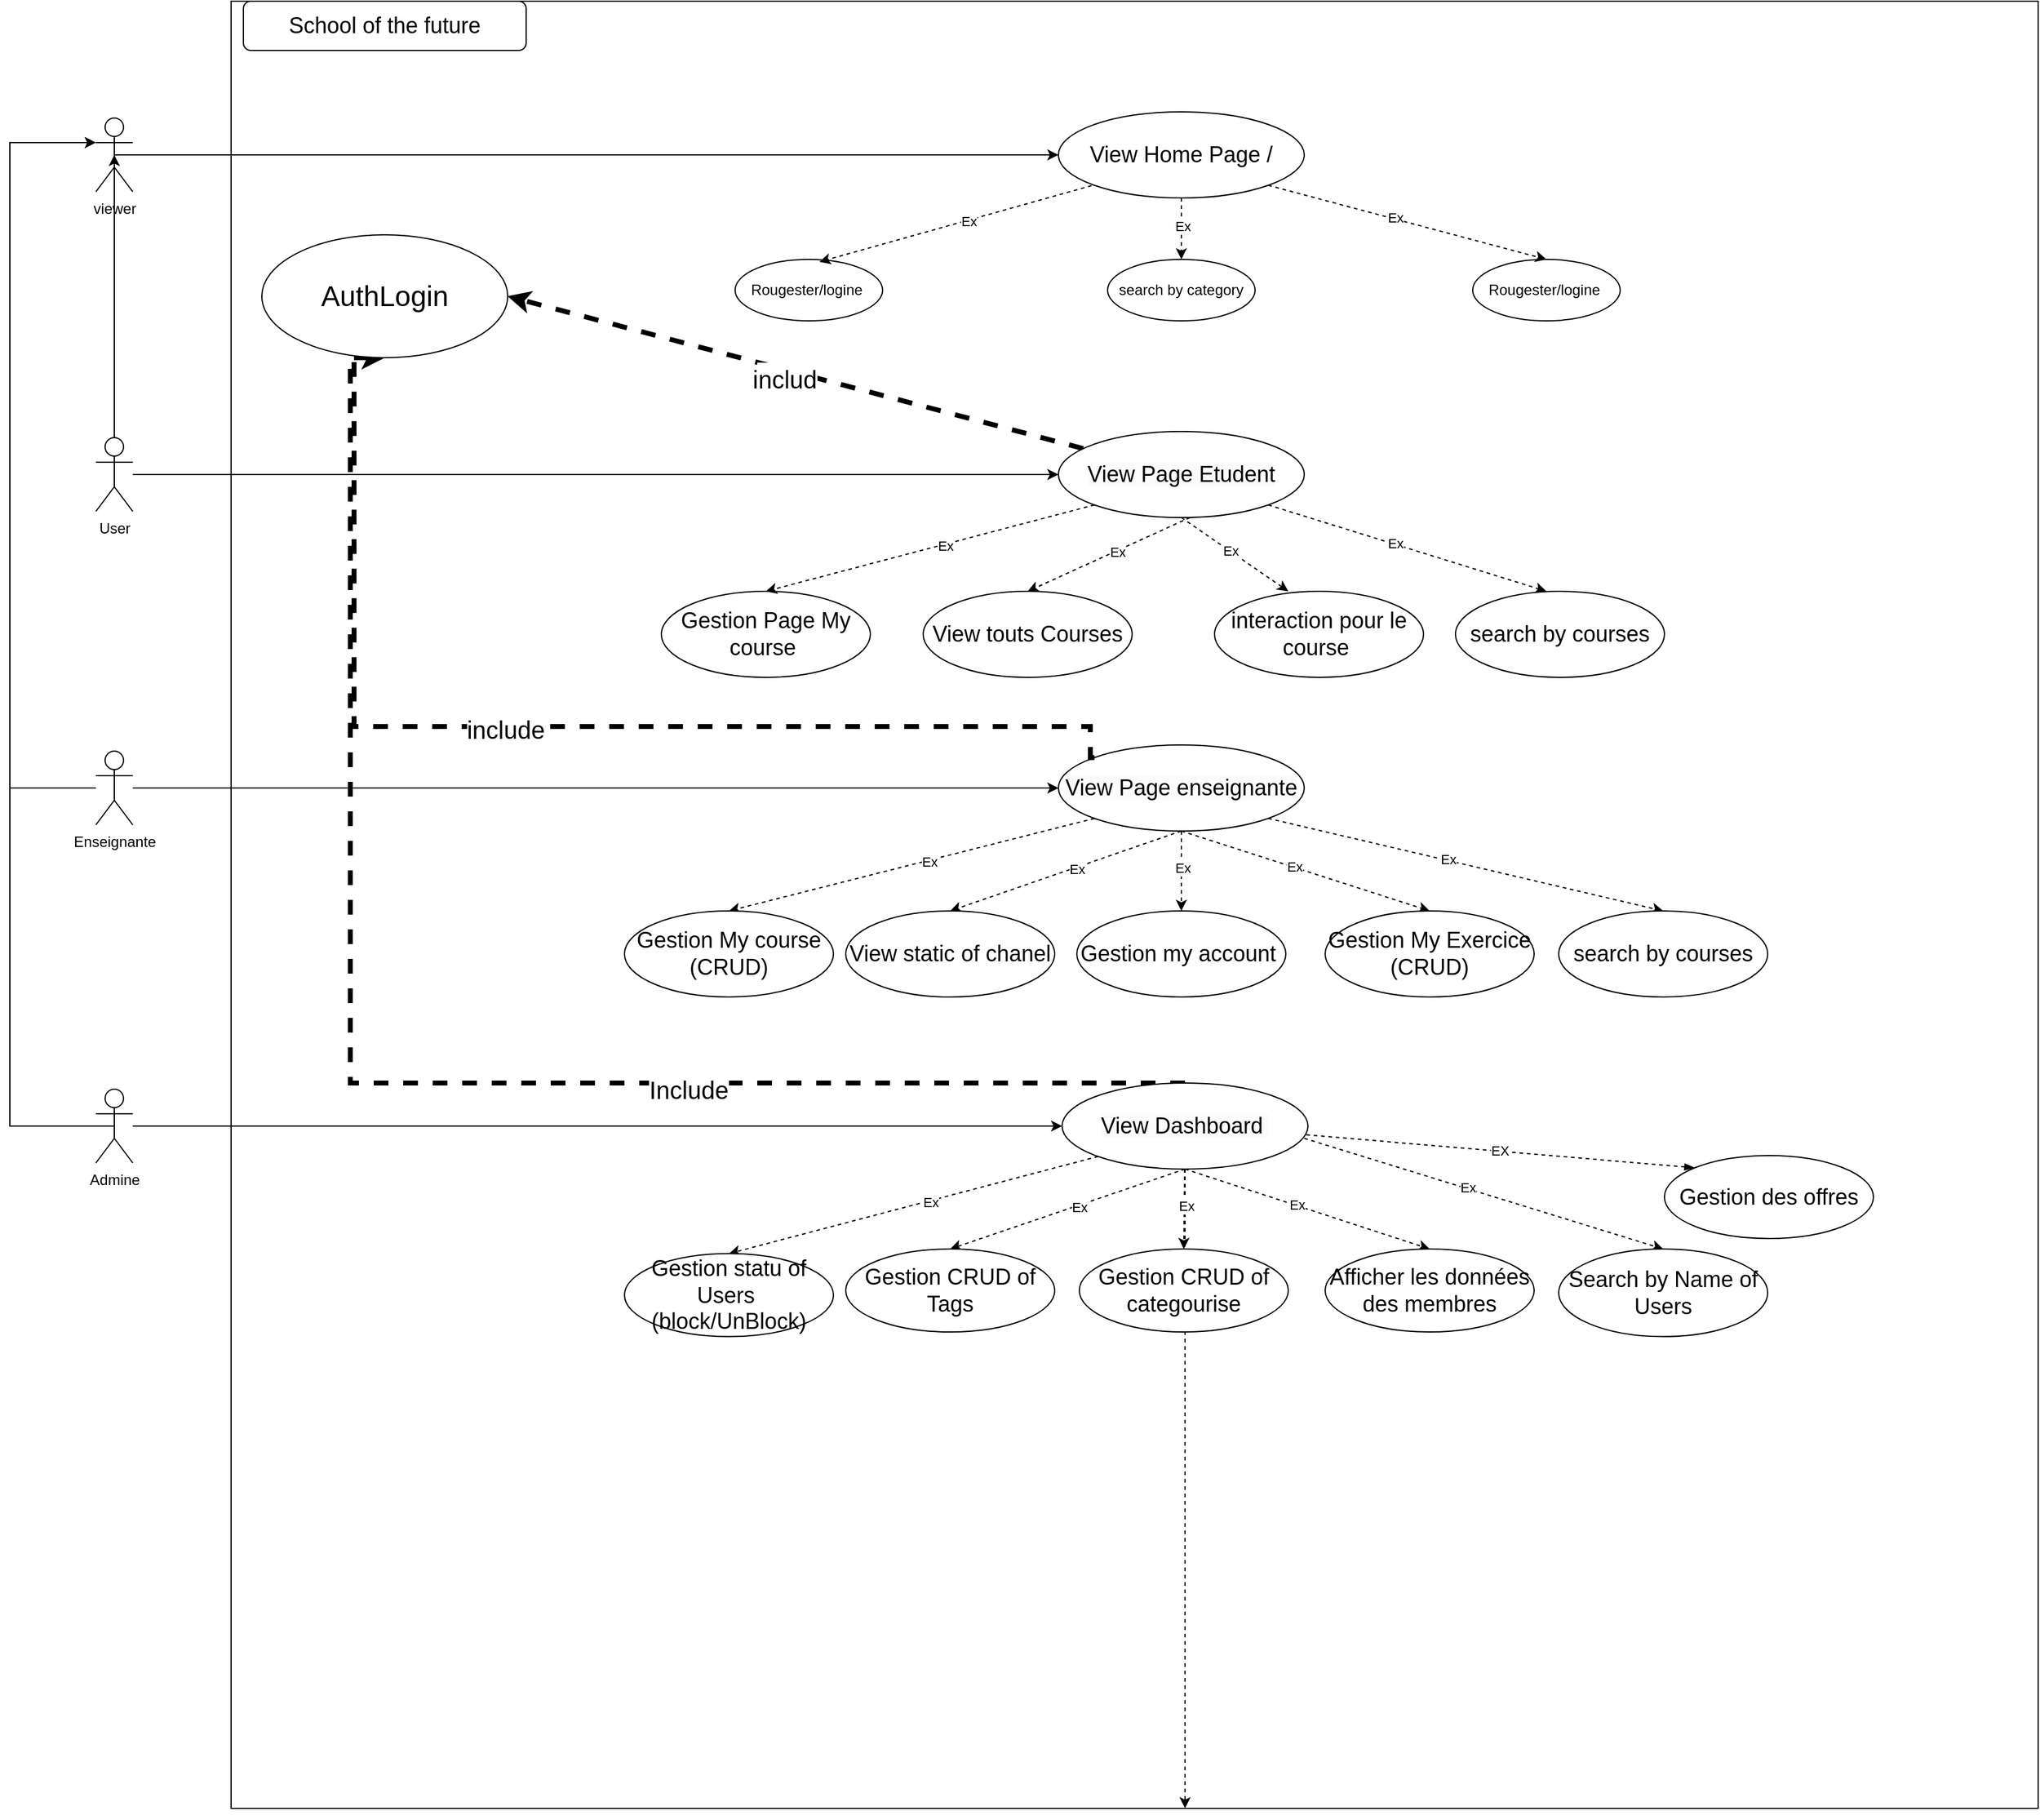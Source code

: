 <mxfile version="26.0.11">
  <diagram name="Page-1" id="_FjNjX_snCqXEN0fI7pj">
    <mxGraphModel dx="3176" dy="1680" grid="1" gridSize="10" guides="1" tooltips="1" connect="1" arrows="1" fold="1" page="1" pageScale="1" pageWidth="850" pageHeight="1100" math="0" shadow="0">
      <root>
        <mxCell id="0" />
        <mxCell id="1" parent="0" />
        <mxCell id="b1iTSKqFhkhz4oN8w0d4-212" value="" style="whiteSpace=wrap;html=1;aspect=fixed;" vertex="1" parent="1">
          <mxGeometry x="850" y="250" width="1470" height="1470" as="geometry" />
        </mxCell>
        <mxCell id="b1iTSKqFhkhz4oN8w0d4-213" value="" style="rounded=1;whiteSpace=wrap;html=1;" vertex="1" parent="1">
          <mxGeometry x="860" y="250" width="230" height="40" as="geometry" />
        </mxCell>
        <mxCell id="b1iTSKqFhkhz4oN8w0d4-214" value="&lt;font style=&quot;font-size: 18px;&quot;&gt;School of the&amp;nbsp;future&lt;/font&gt;" style="text;html=1;align=center;verticalAlign=middle;whiteSpace=wrap;rounded=0;" vertex="1" parent="1">
          <mxGeometry x="885" y="250" width="180" height="40" as="geometry" />
        </mxCell>
        <mxCell id="b1iTSKqFhkhz4oN8w0d4-215" style="edgeStyle=orthogonalEdgeStyle;rounded=0;orthogonalLoop=1;jettySize=auto;html=1;exitX=0.5;exitY=0.5;exitDx=0;exitDy=0;exitPerimeter=0;" edge="1" parent="1" source="b1iTSKqFhkhz4oN8w0d4-216" target="b1iTSKqFhkhz4oN8w0d4-222">
          <mxGeometry relative="1" as="geometry" />
        </mxCell>
        <mxCell id="b1iTSKqFhkhz4oN8w0d4-216" value="viewer" style="shape=umlActor;verticalLabelPosition=bottom;verticalAlign=top;html=1;outlineConnect=0;" vertex="1" parent="1">
          <mxGeometry x="740" y="345" width="30" height="60" as="geometry" />
        </mxCell>
        <mxCell id="b1iTSKqFhkhz4oN8w0d4-217" style="edgeStyle=orthogonalEdgeStyle;rounded=0;orthogonalLoop=1;jettySize=auto;html=1;entryX=0;entryY=0.5;entryDx=0;entryDy=0;" edge="1" parent="1" source="b1iTSKqFhkhz4oN8w0d4-219" target="b1iTSKqFhkhz4oN8w0d4-245">
          <mxGeometry relative="1" as="geometry" />
        </mxCell>
        <mxCell id="b1iTSKqFhkhz4oN8w0d4-218" style="edgeStyle=elbowEdgeStyle;rounded=0;orthogonalLoop=1;jettySize=auto;html=1;entryX=0;entryY=0.333;entryDx=0;entryDy=0;entryPerimeter=0;" edge="1" parent="1" source="b1iTSKqFhkhz4oN8w0d4-219" target="b1iTSKqFhkhz4oN8w0d4-216">
          <mxGeometry relative="1" as="geometry">
            <mxPoint x="680" y="370" as="targetPoint" />
            <Array as="points">
              <mxPoint x="670" y="620" />
            </Array>
          </mxGeometry>
        </mxCell>
        <mxCell id="b1iTSKqFhkhz4oN8w0d4-219" value="Enseignante" style="shape=umlActor;verticalLabelPosition=bottom;verticalAlign=top;html=1;outlineConnect=0;" vertex="1" parent="1">
          <mxGeometry x="740" y="860" width="30" height="60" as="geometry" />
        </mxCell>
        <mxCell id="b1iTSKqFhkhz4oN8w0d4-220" style="edgeStyle=orthogonalEdgeStyle;rounded=0;orthogonalLoop=1;jettySize=auto;html=1;" edge="1" parent="1" source="b1iTSKqFhkhz4oN8w0d4-221" target="b1iTSKqFhkhz4oN8w0d4-237">
          <mxGeometry relative="1" as="geometry" />
        </mxCell>
        <mxCell id="b1iTSKqFhkhz4oN8w0d4-221" value="User" style="shape=umlActor;verticalLabelPosition=bottom;verticalAlign=top;html=1;outlineConnect=0;" vertex="1" parent="1">
          <mxGeometry x="740" y="605" width="30" height="60" as="geometry" />
        </mxCell>
        <mxCell id="b1iTSKqFhkhz4oN8w0d4-222" value="" style="ellipse;whiteSpace=wrap;html=1;" vertex="1" parent="1">
          <mxGeometry x="1523" y="340" width="200" height="70" as="geometry" />
        </mxCell>
        <mxCell id="b1iTSKqFhkhz4oN8w0d4-223" value="&lt;font style=&quot;font-size: 18px;&quot;&gt;View Home Page /&amp;nbsp;&lt;/font&gt;" style="text;html=1;align=center;verticalAlign=middle;whiteSpace=wrap;rounded=0;shadow=1;strokeWidth=9;" vertex="1" parent="1">
          <mxGeometry x="1546.5" y="345" width="157" height="60" as="geometry" />
        </mxCell>
        <mxCell id="b1iTSKqFhkhz4oN8w0d4-224" value="Rougester/logine&amp;nbsp;" style="ellipse;whiteSpace=wrap;html=1;" vertex="1" parent="1">
          <mxGeometry x="1260" y="460" width="120" height="50" as="geometry" />
        </mxCell>
        <mxCell id="b1iTSKqFhkhz4oN8w0d4-225" value="" style="endArrow=classic;html=1;rounded=0;entryX=0.572;entryY=0.04;entryDx=0;entryDy=0;entryPerimeter=0;exitX=0.022;exitY=0.917;exitDx=0;exitDy=0;dashed=1;exitPerimeter=0;" edge="1" parent="1" source="b1iTSKqFhkhz4oN8w0d4-223" target="b1iTSKqFhkhz4oN8w0d4-224">
          <mxGeometry width="50" height="50" relative="1" as="geometry">
            <mxPoint x="1553" y="420" as="sourcePoint" />
            <mxPoint x="1603" y="370" as="targetPoint" />
          </mxGeometry>
        </mxCell>
        <mxCell id="b1iTSKqFhkhz4oN8w0d4-226" value="Ex" style="edgeLabel;html=1;align=center;verticalAlign=middle;resizable=0;points=[];" vertex="1" connectable="0" parent="b1iTSKqFhkhz4oN8w0d4-225">
          <mxGeometry x="-0.091" y="1" relative="1" as="geometry">
            <mxPoint as="offset" />
          </mxGeometry>
        </mxCell>
        <mxCell id="b1iTSKqFhkhz4oN8w0d4-227" value="search by category" style="ellipse;whiteSpace=wrap;html=1;" vertex="1" parent="1">
          <mxGeometry x="1563" y="460" width="120" height="50" as="geometry" />
        </mxCell>
        <mxCell id="b1iTSKqFhkhz4oN8w0d4-228" value="Rougester/logine&amp;nbsp;" style="ellipse;whiteSpace=wrap;html=1;" vertex="1" parent="1">
          <mxGeometry x="1860" y="460" width="120" height="50" as="geometry" />
        </mxCell>
        <mxCell id="b1iTSKqFhkhz4oN8w0d4-229" value="" style="endArrow=classic;html=1;rounded=0;dashed=1;exitX=0.5;exitY=1;exitDx=0;exitDy=0;" edge="1" parent="1" source="b1iTSKqFhkhz4oN8w0d4-222" target="b1iTSKqFhkhz4oN8w0d4-227">
          <mxGeometry width="50" height="50" relative="1" as="geometry">
            <mxPoint x="1623" y="407" as="sourcePoint" />
            <mxPoint x="1492" y="472" as="targetPoint" />
          </mxGeometry>
        </mxCell>
        <mxCell id="b1iTSKqFhkhz4oN8w0d4-230" value="Ex" style="edgeLabel;html=1;align=center;verticalAlign=middle;resizable=0;points=[];" vertex="1" connectable="0" parent="b1iTSKqFhkhz4oN8w0d4-229">
          <mxGeometry x="-0.091" y="1" relative="1" as="geometry">
            <mxPoint as="offset" />
          </mxGeometry>
        </mxCell>
        <mxCell id="b1iTSKqFhkhz4oN8w0d4-231" value="" style="endArrow=classic;html=1;rounded=0;dashed=1;exitX=1;exitY=1;exitDx=0;exitDy=0;entryX=0.5;entryY=0;entryDx=0;entryDy=0;" edge="1" parent="1" source="b1iTSKqFhkhz4oN8w0d4-222" target="b1iTSKqFhkhz4oN8w0d4-228">
          <mxGeometry width="50" height="50" relative="1" as="geometry">
            <mxPoint x="1633" y="420" as="sourcePoint" />
            <mxPoint x="1633" y="470" as="targetPoint" />
          </mxGeometry>
        </mxCell>
        <mxCell id="b1iTSKqFhkhz4oN8w0d4-232" value="Ex" style="edgeLabel;html=1;align=center;verticalAlign=middle;resizable=0;points=[];" vertex="1" connectable="0" parent="b1iTSKqFhkhz4oN8w0d4-231">
          <mxGeometry x="-0.091" y="1" relative="1" as="geometry">
            <mxPoint as="offset" />
          </mxGeometry>
        </mxCell>
        <mxCell id="b1iTSKqFhkhz4oN8w0d4-233" style="edgeStyle=orthogonalEdgeStyle;rounded=0;orthogonalLoop=1;jettySize=auto;html=1;entryX=0.5;entryY=0.5;entryDx=0;entryDy=0;entryPerimeter=0;" edge="1" parent="1" source="b1iTSKqFhkhz4oN8w0d4-221" target="b1iTSKqFhkhz4oN8w0d4-216">
          <mxGeometry relative="1" as="geometry" />
        </mxCell>
        <mxCell id="b1iTSKqFhkhz4oN8w0d4-234" value="" style="endArrow=classic;html=1;rounded=0;entryX=1;entryY=0.5;entryDx=0;entryDy=0;dashed=1;strokeWidth=4;" edge="1" parent="1" source="b1iTSKqFhkhz4oN8w0d4-237" target="b1iTSKqFhkhz4oN8w0d4-294">
          <mxGeometry width="50" height="50" relative="1" as="geometry">
            <mxPoint x="1541.826" y="610.056" as="sourcePoint" />
            <mxPoint x="1820" y="610" as="targetPoint" />
          </mxGeometry>
        </mxCell>
        <mxCell id="b1iTSKqFhkhz4oN8w0d4-235" value="include" style="edgeLabel;html=1;align=center;verticalAlign=middle;resizable=0;points=[];" vertex="1" connectable="0" parent="b1iTSKqFhkhz4oN8w0d4-234">
          <mxGeometry x="0.06" y="2" relative="1" as="geometry">
            <mxPoint as="offset" />
          </mxGeometry>
        </mxCell>
        <mxCell id="b1iTSKqFhkhz4oN8w0d4-236" value="&lt;font style=&quot;font-size: 20px;&quot;&gt;includ&lt;/font&gt;" style="edgeLabel;html=1;align=center;verticalAlign=middle;resizable=0;points=[];" vertex="1" connectable="0" parent="b1iTSKqFhkhz4oN8w0d4-234">
          <mxGeometry x="0.034" y="7" relative="1" as="geometry">
            <mxPoint as="offset" />
          </mxGeometry>
        </mxCell>
        <mxCell id="b1iTSKqFhkhz4oN8w0d4-237" value="&lt;font style=&quot;&quot;&gt;&lt;font style=&quot;font-size: 18px;&quot;&gt;&lt;span style=&quot;color: rgb(0, 0, 0); font-family: Helvetica; font-style: normal; font-variant-ligatures: normal; font-variant-caps: normal; font-weight: 400; letter-spacing: normal; orphans: 2; text-align: center; text-indent: 0px; text-transform: none; widows: 2; word-spacing: 0px; -webkit-text-stroke-width: 0px; white-space: normal; background-color: rgb(251, 251, 251); text-decoration-thickness: initial; text-decoration-style: initial; text-decoration-color: initial; float: none; display: inline !important;&quot;&gt;View Page Etudent&lt;/span&gt;&lt;/font&gt;&lt;br&gt;&lt;/font&gt;" style="ellipse;whiteSpace=wrap;html=1;" vertex="1" parent="1">
          <mxGeometry x="1523" y="600" width="200" height="70" as="geometry" />
        </mxCell>
        <mxCell id="b1iTSKqFhkhz4oN8w0d4-238" value="&lt;font style=&quot;font-size: 18px;&quot;&gt;Gestion Page My course&amp;nbsp;&lt;/font&gt;" style="ellipse;whiteSpace=wrap;html=1;" vertex="1" parent="1">
          <mxGeometry x="1200" y="730" width="170" height="70" as="geometry" />
        </mxCell>
        <mxCell id="b1iTSKqFhkhz4oN8w0d4-239" value="" style="endArrow=classic;html=1;rounded=0;entryX=0.5;entryY=0;entryDx=0;entryDy=0;exitX=0;exitY=1;exitDx=0;exitDy=0;dashed=1;" edge="1" parent="1" source="b1iTSKqFhkhz4oN8w0d4-237" target="b1iTSKqFhkhz4oN8w0d4-238">
          <mxGeometry width="50" height="50" relative="1" as="geometry">
            <mxPoint x="1546.5" y="658" as="sourcePoint" />
            <mxPoint x="1478.5" y="720" as="targetPoint" />
          </mxGeometry>
        </mxCell>
        <mxCell id="b1iTSKqFhkhz4oN8w0d4-240" value="Ex" style="edgeLabel;html=1;align=center;verticalAlign=middle;resizable=0;points=[];" vertex="1" connectable="0" parent="b1iTSKqFhkhz4oN8w0d4-239">
          <mxGeometry x="-0.091" y="1" relative="1" as="geometry">
            <mxPoint as="offset" />
          </mxGeometry>
        </mxCell>
        <mxCell id="b1iTSKqFhkhz4oN8w0d4-241" value="" style="endArrow=classic;html=1;rounded=0;entryX=0.5;entryY=0;entryDx=0;entryDy=0;exitX=0.5;exitY=1;exitDx=0;exitDy=0;dashed=1;" edge="1" parent="1" source="b1iTSKqFhkhz4oN8w0d4-237">
          <mxGeometry width="50" height="50" relative="1" as="geometry">
            <mxPoint x="1684.5" y="670" as="sourcePoint" />
            <mxPoint x="1710" y="730" as="targetPoint" />
          </mxGeometry>
        </mxCell>
        <mxCell id="b1iTSKqFhkhz4oN8w0d4-242" value="Ex" style="edgeLabel;html=1;align=center;verticalAlign=middle;resizable=0;points=[];" vertex="1" connectable="0" parent="b1iTSKqFhkhz4oN8w0d4-241">
          <mxGeometry x="-0.091" y="1" relative="1" as="geometry">
            <mxPoint as="offset" />
          </mxGeometry>
        </mxCell>
        <mxCell id="b1iTSKqFhkhz4oN8w0d4-243" value="" style="endArrow=classic;html=1;rounded=0;entryX=0.5;entryY=0;entryDx=0;entryDy=0;exitX=1;exitY=1;exitDx=0;exitDy=0;dashed=1;" edge="1" parent="1" source="b1iTSKqFhkhz4oN8w0d4-237">
          <mxGeometry width="50" height="50" relative="1" as="geometry">
            <mxPoint x="1633" y="680" as="sourcePoint" />
            <mxPoint x="1920" y="730" as="targetPoint" />
          </mxGeometry>
        </mxCell>
        <mxCell id="b1iTSKqFhkhz4oN8w0d4-244" value="Ex" style="edgeLabel;html=1;align=center;verticalAlign=middle;resizable=0;points=[];" vertex="1" connectable="0" parent="b1iTSKqFhkhz4oN8w0d4-243">
          <mxGeometry x="-0.091" y="1" relative="1" as="geometry">
            <mxPoint as="offset" />
          </mxGeometry>
        </mxCell>
        <mxCell id="b1iTSKqFhkhz4oN8w0d4-245" value="&lt;font style=&quot;&quot;&gt;&lt;font style=&quot;font-size: 18px;&quot;&gt;&lt;span style=&quot;color: rgb(0, 0, 0); font-family: Helvetica; font-style: normal; font-variant-ligatures: normal; font-variant-caps: normal; font-weight: 400; letter-spacing: normal; orphans: 2; text-align: center; text-indent: 0px; text-transform: none; widows: 2; word-spacing: 0px; -webkit-text-stroke-width: 0px; white-space: normal; background-color: rgb(251, 251, 251); text-decoration-thickness: initial; text-decoration-style: initial; text-decoration-color: initial; float: none; display: inline !important;&quot;&gt;View Page&amp;nbsp;enseignante&lt;/span&gt;&lt;/font&gt;&lt;br&gt;&lt;/font&gt;" style="ellipse;whiteSpace=wrap;html=1;" vertex="1" parent="1">
          <mxGeometry x="1523" y="855" width="200" height="70" as="geometry" />
        </mxCell>
        <mxCell id="b1iTSKqFhkhz4oN8w0d4-246" value="" style="endArrow=classic;html=1;rounded=0;entryX=0.5;entryY=0;entryDx=0;entryDy=0;exitX=1;exitY=1;exitDx=0;exitDy=0;dashed=1;" edge="1" parent="1" source="b1iTSKqFhkhz4oN8w0d4-245" target="b1iTSKqFhkhz4oN8w0d4-287">
          <mxGeometry width="50" height="50" relative="1" as="geometry">
            <mxPoint x="1703.5" y="910" as="sourcePoint" />
            <mxPoint x="2000" y="1000" as="targetPoint" />
          </mxGeometry>
        </mxCell>
        <mxCell id="b1iTSKqFhkhz4oN8w0d4-247" value="Ex" style="edgeLabel;html=1;align=center;verticalAlign=middle;resizable=0;points=[];" vertex="1" connectable="0" parent="b1iTSKqFhkhz4oN8w0d4-246">
          <mxGeometry x="-0.091" y="1" relative="1" as="geometry">
            <mxPoint as="offset" />
          </mxGeometry>
        </mxCell>
        <mxCell id="b1iTSKqFhkhz4oN8w0d4-248" value="" style="endArrow=classic;html=1;rounded=0;entryX=0.5;entryY=0;entryDx=0;entryDy=0;exitX=0.5;exitY=1;exitDx=0;exitDy=0;dashed=1;" edge="1" parent="1" source="b1iTSKqFhkhz4oN8w0d4-245" target="b1iTSKqFhkhz4oN8w0d4-285">
          <mxGeometry width="50" height="50" relative="1" as="geometry">
            <mxPoint x="1730" y="910" as="sourcePoint" />
            <mxPoint x="1440" y="990" as="targetPoint" />
          </mxGeometry>
        </mxCell>
        <mxCell id="b1iTSKqFhkhz4oN8w0d4-249" value="Ex" style="edgeLabel;html=1;align=center;verticalAlign=middle;resizable=0;points=[];" vertex="1" connectable="0" parent="b1iTSKqFhkhz4oN8w0d4-248">
          <mxGeometry x="-0.091" y="1" relative="1" as="geometry">
            <mxPoint as="offset" />
          </mxGeometry>
        </mxCell>
        <mxCell id="b1iTSKqFhkhz4oN8w0d4-250" value="" style="endArrow=classic;html=1;rounded=0;entryX=0.5;entryY=0;entryDx=0;entryDy=0;exitX=0;exitY=1;exitDx=0;exitDy=0;dashed=1;" edge="1" parent="1" source="b1iTSKqFhkhz4oN8w0d4-245" target="b1iTSKqFhkhz4oN8w0d4-286">
          <mxGeometry width="50" height="50" relative="1" as="geometry">
            <mxPoint x="1633" y="935" as="sourcePoint" />
            <mxPoint x="1260" y="990" as="targetPoint" />
          </mxGeometry>
        </mxCell>
        <mxCell id="b1iTSKqFhkhz4oN8w0d4-251" value="Ex" style="edgeLabel;html=1;align=center;verticalAlign=middle;resizable=0;points=[];" vertex="1" connectable="0" parent="b1iTSKqFhkhz4oN8w0d4-250">
          <mxGeometry x="-0.091" y="1" relative="1" as="geometry">
            <mxPoint as="offset" />
          </mxGeometry>
        </mxCell>
        <mxCell id="b1iTSKqFhkhz4oN8w0d4-252" style="edgeStyle=orthogonalEdgeStyle;rounded=0;orthogonalLoop=1;jettySize=auto;html=1;exitX=0.5;exitY=1;exitDx=0;exitDy=0;" edge="1" parent="1">
          <mxGeometry relative="1" as="geometry">
            <mxPoint x="1440" y="1040" as="sourcePoint" />
            <mxPoint x="1440" y="1040" as="targetPoint" />
          </mxGeometry>
        </mxCell>
        <mxCell id="b1iTSKqFhkhz4oN8w0d4-253" value="" style="endArrow=classic;html=1;rounded=0;entryX=0.5;entryY=0;entryDx=0;entryDy=0;dashed=1;exitX=0.5;exitY=1;exitDx=0;exitDy=0;" edge="1" parent="1" source="b1iTSKqFhkhz4oN8w0d4-245" target="b1iTSKqFhkhz4oN8w0d4-283">
          <mxGeometry width="50" height="50" relative="1" as="geometry">
            <mxPoint x="1623" y="930" as="sourcePoint" />
            <mxPoint x="1783" y="990" as="targetPoint" />
          </mxGeometry>
        </mxCell>
        <mxCell id="b1iTSKqFhkhz4oN8w0d4-254" value="Ex" style="edgeLabel;html=1;align=center;verticalAlign=middle;resizable=0;points=[];" vertex="1" connectable="0" parent="b1iTSKqFhkhz4oN8w0d4-253">
          <mxGeometry x="-0.091" y="1" relative="1" as="geometry">
            <mxPoint as="offset" />
          </mxGeometry>
        </mxCell>
        <mxCell id="b1iTSKqFhkhz4oN8w0d4-255" value="" style="endArrow=classic;html=1;rounded=0;entryX=0.5;entryY=0;entryDx=0;entryDy=0;dashed=1;exitX=0.5;exitY=1;exitDx=0;exitDy=0;" edge="1" parent="1" source="b1iTSKqFhkhz4oN8w0d4-245" target="b1iTSKqFhkhz4oN8w0d4-284">
          <mxGeometry width="50" height="50" relative="1" as="geometry">
            <mxPoint x="1633" y="935" as="sourcePoint" />
            <mxPoint x="1625" y="990" as="targetPoint" />
          </mxGeometry>
        </mxCell>
        <mxCell id="b1iTSKqFhkhz4oN8w0d4-256" value="Ex" style="edgeLabel;html=1;align=center;verticalAlign=middle;resizable=0;points=[];" vertex="1" connectable="0" parent="b1iTSKqFhkhz4oN8w0d4-255">
          <mxGeometry x="-0.091" y="1" relative="1" as="geometry">
            <mxPoint as="offset" />
          </mxGeometry>
        </mxCell>
        <mxCell id="b1iTSKqFhkhz4oN8w0d4-257" value="" style="endArrow=classic;html=1;rounded=0;entryX=0.5;entryY=1;entryDx=0;entryDy=0;dashed=1;exitX=0;exitY=0;exitDx=0;exitDy=0;edgeStyle=orthogonalEdgeStyle;strokeWidth=4;" edge="1" parent="1" source="b1iTSKqFhkhz4oN8w0d4-245" target="b1iTSKqFhkhz4oN8w0d4-294">
          <mxGeometry width="50" height="50" relative="1" as="geometry">
            <mxPoint x="1358" y="618" as="sourcePoint" />
            <mxPoint x="1120" y="520" as="targetPoint" />
            <Array as="points">
              <mxPoint x="1549" y="840" />
              <mxPoint x="950" y="840" />
              <mxPoint x="950" y="540" />
            </Array>
          </mxGeometry>
        </mxCell>
        <mxCell id="b1iTSKqFhkhz4oN8w0d4-258" value="&lt;font style=&quot;font-size: 20px;&quot;&gt;include&lt;/font&gt;" style="edgeLabel;html=1;align=center;verticalAlign=middle;resizable=0;points=[];" vertex="1" connectable="0" parent="b1iTSKqFhkhz4oN8w0d4-257">
          <mxGeometry x="0.06" y="2" relative="1" as="geometry">
            <mxPoint as="offset" />
          </mxGeometry>
        </mxCell>
        <mxCell id="b1iTSKqFhkhz4oN8w0d4-259" style="edgeStyle=orthogonalEdgeStyle;rounded=0;orthogonalLoop=1;jettySize=auto;html=1;entryX=0;entryY=0.5;entryDx=0;entryDy=0;" edge="1" parent="1" source="b1iTSKqFhkhz4oN8w0d4-260" target="b1iTSKqFhkhz4oN8w0d4-264">
          <mxGeometry relative="1" as="geometry" />
        </mxCell>
        <mxCell id="b1iTSKqFhkhz4oN8w0d4-260" value="Admine" style="shape=umlActor;verticalLabelPosition=bottom;verticalAlign=top;html=1;outlineConnect=0;" vertex="1" parent="1">
          <mxGeometry x="740" y="1135" width="30" height="60" as="geometry" />
        </mxCell>
        <mxCell id="b1iTSKqFhkhz4oN8w0d4-261" style="edgeStyle=elbowEdgeStyle;rounded=0;orthogonalLoop=1;jettySize=auto;html=1;dashed=1;" edge="1" parent="1" source="b1iTSKqFhkhz4oN8w0d4-264" target="b1iTSKqFhkhz4oN8w0d4-212">
          <mxGeometry relative="1" as="geometry">
            <mxPoint x="920" y="461.111" as="targetPoint" />
            <Array as="points">
              <mxPoint x="920" y="860" />
            </Array>
          </mxGeometry>
        </mxCell>
        <mxCell id="b1iTSKqFhkhz4oN8w0d4-262" style="edgeStyle=orthogonalEdgeStyle;rounded=0;orthogonalLoop=1;jettySize=auto;html=1;dashed=1;strokeWidth=4;exitX=0.5;exitY=0;exitDx=0;exitDy=0;entryX=0.5;entryY=1;entryDx=0;entryDy=0;" edge="1" parent="1" source="b1iTSKqFhkhz4oN8w0d4-264" target="b1iTSKqFhkhz4oN8w0d4-294">
          <mxGeometry relative="1" as="geometry">
            <mxPoint x="1070" y="640.0" as="targetPoint" />
            <Array as="points">
              <mxPoint x="947" y="1130" />
            </Array>
          </mxGeometry>
        </mxCell>
        <mxCell id="b1iTSKqFhkhz4oN8w0d4-263" value="&lt;font style=&quot;font-size: 20px;&quot;&gt;Include&lt;/font&gt;" style="edgeLabel;html=1;align=center;verticalAlign=middle;resizable=0;points=[];" vertex="1" connectable="0" parent="b1iTSKqFhkhz4oN8w0d4-262">
          <mxGeometry x="-0.377" y="5" relative="1" as="geometry">
            <mxPoint as="offset" />
          </mxGeometry>
        </mxCell>
        <mxCell id="b1iTSKqFhkhz4oN8w0d4-264" value="&lt;font style=&quot;&quot;&gt;&lt;font style=&quot;font-size: 18px;&quot;&gt;&lt;span style=&quot;color: rgb(0, 0, 0); font-family: Helvetica; font-style: normal; font-variant-ligatures: normal; font-variant-caps: normal; font-weight: 400; letter-spacing: normal; orphans: 2; text-align: center; text-indent: 0px; text-transform: none; widows: 2; word-spacing: 0px; -webkit-text-stroke-width: 0px; white-space: normal; background-color: rgb(251, 251, 251); text-decoration-thickness: initial; text-decoration-style: initial; text-decoration-color: initial; float: none; display: inline !important;&quot;&gt;View Dashboard&amp;nbsp;&lt;/span&gt;&lt;/font&gt;&lt;br&gt;&lt;/font&gt;" style="ellipse;whiteSpace=wrap;html=1;" vertex="1" parent="1">
          <mxGeometry x="1526" y="1130" width="200" height="70" as="geometry" />
        </mxCell>
        <mxCell id="b1iTSKqFhkhz4oN8w0d4-265" value="" style="endArrow=classic;html=1;rounded=0;entryX=0.5;entryY=0;entryDx=0;entryDy=0;exitX=0.985;exitY=0.643;exitDx=0;exitDy=0;dashed=1;exitPerimeter=0;" edge="1" parent="1" source="b1iTSKqFhkhz4oN8w0d4-264" target="b1iTSKqFhkhz4oN8w0d4-289">
          <mxGeometry width="50" height="50" relative="1" as="geometry">
            <mxPoint x="1706.5" y="1185" as="sourcePoint" />
            <mxPoint x="1956" y="1265" as="targetPoint" />
          </mxGeometry>
        </mxCell>
        <mxCell id="b1iTSKqFhkhz4oN8w0d4-266" value="Ex" style="edgeLabel;html=1;align=center;verticalAlign=middle;resizable=0;points=[];" vertex="1" connectable="0" parent="b1iTSKqFhkhz4oN8w0d4-265">
          <mxGeometry x="-0.091" y="1" relative="1" as="geometry">
            <mxPoint as="offset" />
          </mxGeometry>
        </mxCell>
        <mxCell id="b1iTSKqFhkhz4oN8w0d4-267" value="" style="endArrow=classic;html=1;rounded=0;entryX=0.5;entryY=0;entryDx=0;entryDy=0;exitX=0.5;exitY=1;exitDx=0;exitDy=0;dashed=1;" edge="1" parent="1" source="b1iTSKqFhkhz4oN8w0d4-264" target="b1iTSKqFhkhz4oN8w0d4-292">
          <mxGeometry width="50" height="50" relative="1" as="geometry">
            <mxPoint x="1733" y="1185" as="sourcePoint" />
            <mxPoint x="1435" y="1265" as="targetPoint" />
          </mxGeometry>
        </mxCell>
        <mxCell id="b1iTSKqFhkhz4oN8w0d4-268" value="Ex" style="edgeLabel;html=1;align=center;verticalAlign=middle;resizable=0;points=[];" vertex="1" connectable="0" parent="b1iTSKqFhkhz4oN8w0d4-267">
          <mxGeometry x="-0.091" y="1" relative="1" as="geometry">
            <mxPoint as="offset" />
          </mxGeometry>
        </mxCell>
        <mxCell id="b1iTSKqFhkhz4oN8w0d4-269" value="" style="endArrow=classic;html=1;rounded=0;entryX=0.5;entryY=0;entryDx=0;entryDy=0;exitX=0;exitY=1;exitDx=0;exitDy=0;dashed=1;" edge="1" parent="1" source="b1iTSKqFhkhz4oN8w0d4-264" target="b1iTSKqFhkhz4oN8w0d4-293">
          <mxGeometry width="50" height="50" relative="1" as="geometry">
            <mxPoint x="1636" y="1210" as="sourcePoint" />
            <mxPoint x="1255" y="1267.5" as="targetPoint" />
          </mxGeometry>
        </mxCell>
        <mxCell id="b1iTSKqFhkhz4oN8w0d4-270" value="Ex" style="edgeLabel;html=1;align=center;verticalAlign=middle;resizable=0;points=[];" vertex="1" connectable="0" parent="b1iTSKqFhkhz4oN8w0d4-269">
          <mxGeometry x="-0.091" y="1" relative="1" as="geometry">
            <mxPoint as="offset" />
          </mxGeometry>
        </mxCell>
        <mxCell id="b1iTSKqFhkhz4oN8w0d4-271" style="edgeStyle=orthogonalEdgeStyle;rounded=0;orthogonalLoop=1;jettySize=auto;html=1;exitX=0.5;exitY=1;exitDx=0;exitDy=0;" edge="1" parent="1">
          <mxGeometry relative="1" as="geometry">
            <mxPoint x="1435" y="1320" as="sourcePoint" />
            <mxPoint x="1435" y="1320" as="targetPoint" />
          </mxGeometry>
        </mxCell>
        <mxCell id="b1iTSKqFhkhz4oN8w0d4-272" value="" style="endArrow=classic;html=1;rounded=0;dashed=1;exitX=0.5;exitY=1;exitDx=0;exitDy=0;entryX=0.5;entryY=0;entryDx=0;entryDy=0;" edge="1" parent="1" source="b1iTSKqFhkhz4oN8w0d4-264" target="b1iTSKqFhkhz4oN8w0d4-288">
          <mxGeometry width="50" height="50" relative="1" as="geometry">
            <mxPoint x="1626" y="1205" as="sourcePoint" />
            <mxPoint x="1780" y="1250" as="targetPoint" />
          </mxGeometry>
        </mxCell>
        <mxCell id="b1iTSKqFhkhz4oN8w0d4-273" value="Ex" style="edgeLabel;html=1;align=center;verticalAlign=middle;resizable=0;points=[];" vertex="1" connectable="0" parent="b1iTSKqFhkhz4oN8w0d4-272">
          <mxGeometry x="-0.091" y="1" relative="1" as="geometry">
            <mxPoint as="offset" />
          </mxGeometry>
        </mxCell>
        <mxCell id="b1iTSKqFhkhz4oN8w0d4-274" value="" style="endArrow=classic;html=1;rounded=0;entryX=0.5;entryY=0;entryDx=0;entryDy=0;dashed=1;" edge="1" parent="1" source="b1iTSKqFhkhz4oN8w0d4-264" target="b1iTSKqFhkhz4oN8w0d4-291">
          <mxGeometry width="50" height="50" relative="1" as="geometry">
            <mxPoint x="1636" y="1210" as="sourcePoint" />
            <mxPoint x="1623" y="1257.5" as="targetPoint" />
          </mxGeometry>
        </mxCell>
        <mxCell id="b1iTSKqFhkhz4oN8w0d4-275" value="Ex" style="edgeLabel;html=1;align=center;verticalAlign=middle;resizable=0;points=[];" vertex="1" connectable="0" parent="b1iTSKqFhkhz4oN8w0d4-274">
          <mxGeometry x="-0.091" y="1" relative="1" as="geometry">
            <mxPoint as="offset" />
          </mxGeometry>
        </mxCell>
        <mxCell id="b1iTSKqFhkhz4oN8w0d4-276" value="" style="endArrow=classic;html=1;rounded=0;entryX=0.5;entryY=0;entryDx=0;entryDy=0;dashed=1;" edge="1" parent="1" target="b1iTSKqFhkhz4oN8w0d4-280">
          <mxGeometry width="50" height="50" relative="1" as="geometry">
            <mxPoint x="1630" y="670" as="sourcePoint" />
            <mxPoint x="1505" y="715" as="targetPoint" />
          </mxGeometry>
        </mxCell>
        <mxCell id="b1iTSKqFhkhz4oN8w0d4-277" value="Ex" style="edgeLabel;html=1;align=center;verticalAlign=middle;resizable=0;points=[];" vertex="1" connectable="0" parent="b1iTSKqFhkhz4oN8w0d4-276">
          <mxGeometry x="-0.091" y="1" relative="1" as="geometry">
            <mxPoint as="offset" />
          </mxGeometry>
        </mxCell>
        <mxCell id="b1iTSKqFhkhz4oN8w0d4-278" value="EX" style="rounded=0;orthogonalLoop=1;jettySize=auto;html=1;entryX=0.988;entryY=0.6;entryDx=0;entryDy=0;dashed=1;startArrow=blockThin;startFill=1;endArrow=none;entryPerimeter=0;exitX=0;exitY=0;exitDx=0;exitDy=0;" edge="1" parent="1" source="b1iTSKqFhkhz4oN8w0d4-290" target="b1iTSKqFhkhz4oN8w0d4-264">
          <mxGeometry relative="1" as="geometry">
            <mxPoint x="2053.794" y="1223.751" as="sourcePoint" />
          </mxGeometry>
        </mxCell>
        <mxCell id="b1iTSKqFhkhz4oN8w0d4-279" style="edgeStyle=elbowEdgeStyle;rounded=0;orthogonalLoop=1;jettySize=auto;html=1;entryX=0;entryY=0.333;entryDx=0;entryDy=0;entryPerimeter=0;exitX=0.5;exitY=0.5;exitDx=0;exitDy=0;exitPerimeter=0;" edge="1" parent="1" source="b1iTSKqFhkhz4oN8w0d4-260" target="b1iTSKqFhkhz4oN8w0d4-216">
          <mxGeometry relative="1" as="geometry">
            <mxPoint x="750" y="375" as="targetPoint" />
            <mxPoint x="750" y="900" as="sourcePoint" />
            <Array as="points">
              <mxPoint x="670" y="780" />
            </Array>
          </mxGeometry>
        </mxCell>
        <mxCell id="b1iTSKqFhkhz4oN8w0d4-280" value="&lt;font style=&quot;font-size: 18px;&quot;&gt;View touts Courses&lt;/font&gt;" style="ellipse;whiteSpace=wrap;html=1;" vertex="1" parent="1">
          <mxGeometry x="1413" y="730" width="170" height="70" as="geometry" />
        </mxCell>
        <mxCell id="b1iTSKqFhkhz4oN8w0d4-281" value="&lt;font style=&quot;font-size: 18px;&quot;&gt;interaction pour le course&amp;nbsp;&lt;/font&gt;" style="ellipse;whiteSpace=wrap;html=1;" vertex="1" parent="1">
          <mxGeometry x="1650" y="730" width="170" height="70" as="geometry" />
        </mxCell>
        <mxCell id="b1iTSKqFhkhz4oN8w0d4-282" value="&lt;font style=&quot;font-size: 18px;&quot;&gt;search by courses&lt;/font&gt;" style="ellipse;whiteSpace=wrap;html=1;" vertex="1" parent="1">
          <mxGeometry x="1846" y="730" width="170" height="70" as="geometry" />
        </mxCell>
        <mxCell id="b1iTSKqFhkhz4oN8w0d4-283" value="&lt;font style=&quot;font-size: 18px;&quot;&gt;Gestion My Exercice (CRUD)&lt;/font&gt;" style="ellipse;whiteSpace=wrap;html=1;" vertex="1" parent="1">
          <mxGeometry x="1740" y="990" width="170" height="70" as="geometry" />
        </mxCell>
        <mxCell id="b1iTSKqFhkhz4oN8w0d4-284" value="&lt;font style=&quot;font-size: 18px;&quot;&gt;Gestion my account&amp;nbsp;&lt;/font&gt;" style="ellipse;whiteSpace=wrap;html=1;" vertex="1" parent="1">
          <mxGeometry x="1538" y="990" width="170" height="70" as="geometry" />
        </mxCell>
        <mxCell id="b1iTSKqFhkhz4oN8w0d4-285" value="&lt;font style=&quot;font-size: 18px;&quot;&gt;View static of chanel&lt;/font&gt;" style="ellipse;whiteSpace=wrap;html=1;" vertex="1" parent="1">
          <mxGeometry x="1350" y="990" width="170" height="70" as="geometry" />
        </mxCell>
        <mxCell id="b1iTSKqFhkhz4oN8w0d4-286" value="&lt;font style=&quot;font-size: 18px;&quot;&gt;Gestion My course (CRUD)&lt;/font&gt;" style="ellipse;whiteSpace=wrap;html=1;" vertex="1" parent="1">
          <mxGeometry x="1170" y="990" width="170" height="70" as="geometry" />
        </mxCell>
        <mxCell id="b1iTSKqFhkhz4oN8w0d4-287" value="&lt;font style=&quot;font-size: 18px;&quot;&gt;search by courses&lt;/font&gt;" style="ellipse;whiteSpace=wrap;html=1;" vertex="1" parent="1">
          <mxGeometry x="1930" y="990" width="170" height="70" as="geometry" />
        </mxCell>
        <mxCell id="b1iTSKqFhkhz4oN8w0d4-288" value="&lt;font style=&quot;font-size: 18px;&quot;&gt;Afficher les données des membres&lt;/font&gt;" style="ellipse;whiteSpace=wrap;html=1;" vertex="1" parent="1">
          <mxGeometry x="1740" y="1265" width="170" height="67.5" as="geometry" />
        </mxCell>
        <mxCell id="b1iTSKqFhkhz4oN8w0d4-289" value="&lt;font style=&quot;font-size: 18px;&quot;&gt;Search by Name of Users&lt;/font&gt;" style="ellipse;whiteSpace=wrap;html=1;" vertex="1" parent="1">
          <mxGeometry x="1930" y="1265" width="170" height="71.25" as="geometry" />
        </mxCell>
        <mxCell id="b1iTSKqFhkhz4oN8w0d4-290" value="&lt;font style=&quot;font-size: 18px;&quot;&gt;Gestion des offres&lt;/font&gt;" style="ellipse;whiteSpace=wrap;html=1;" vertex="1" parent="1">
          <mxGeometry x="2016" y="1189" width="170" height="67.5" as="geometry" />
        </mxCell>
        <mxCell id="b1iTSKqFhkhz4oN8w0d4-291" value="&lt;font style=&quot;font-size: 18px;&quot;&gt;Gestion CRUD of categourise&lt;/font&gt;" style="ellipse;whiteSpace=wrap;html=1;" vertex="1" parent="1">
          <mxGeometry x="1540" y="1265" width="170" height="67.5" as="geometry" />
        </mxCell>
        <mxCell id="b1iTSKqFhkhz4oN8w0d4-292" value="&lt;font style=&quot;font-size: 18px;&quot;&gt;Gestion CRUD of Tags&lt;/font&gt;" style="ellipse;whiteSpace=wrap;html=1;" vertex="1" parent="1">
          <mxGeometry x="1350" y="1265" width="170" height="67.5" as="geometry" />
        </mxCell>
        <mxCell id="b1iTSKqFhkhz4oN8w0d4-293" value="&lt;font style=&quot;font-size: 18px;&quot;&gt;Gestion statu of Users&amp;nbsp; (block/UnBlock)&lt;/font&gt;" style="ellipse;whiteSpace=wrap;html=1;" vertex="1" parent="1">
          <mxGeometry x="1170" y="1268.75" width="170" height="67.5" as="geometry" />
        </mxCell>
        <mxCell id="b1iTSKqFhkhz4oN8w0d4-294" value="&lt;font style=&quot;font-size: 23px;&quot;&gt;AuthLogin&lt;/font&gt;" style="ellipse;whiteSpace=wrap;html=1;" vertex="1" parent="1">
          <mxGeometry x="875" y="440" width="200" height="100" as="geometry" />
        </mxCell>
      </root>
    </mxGraphModel>
  </diagram>
</mxfile>
